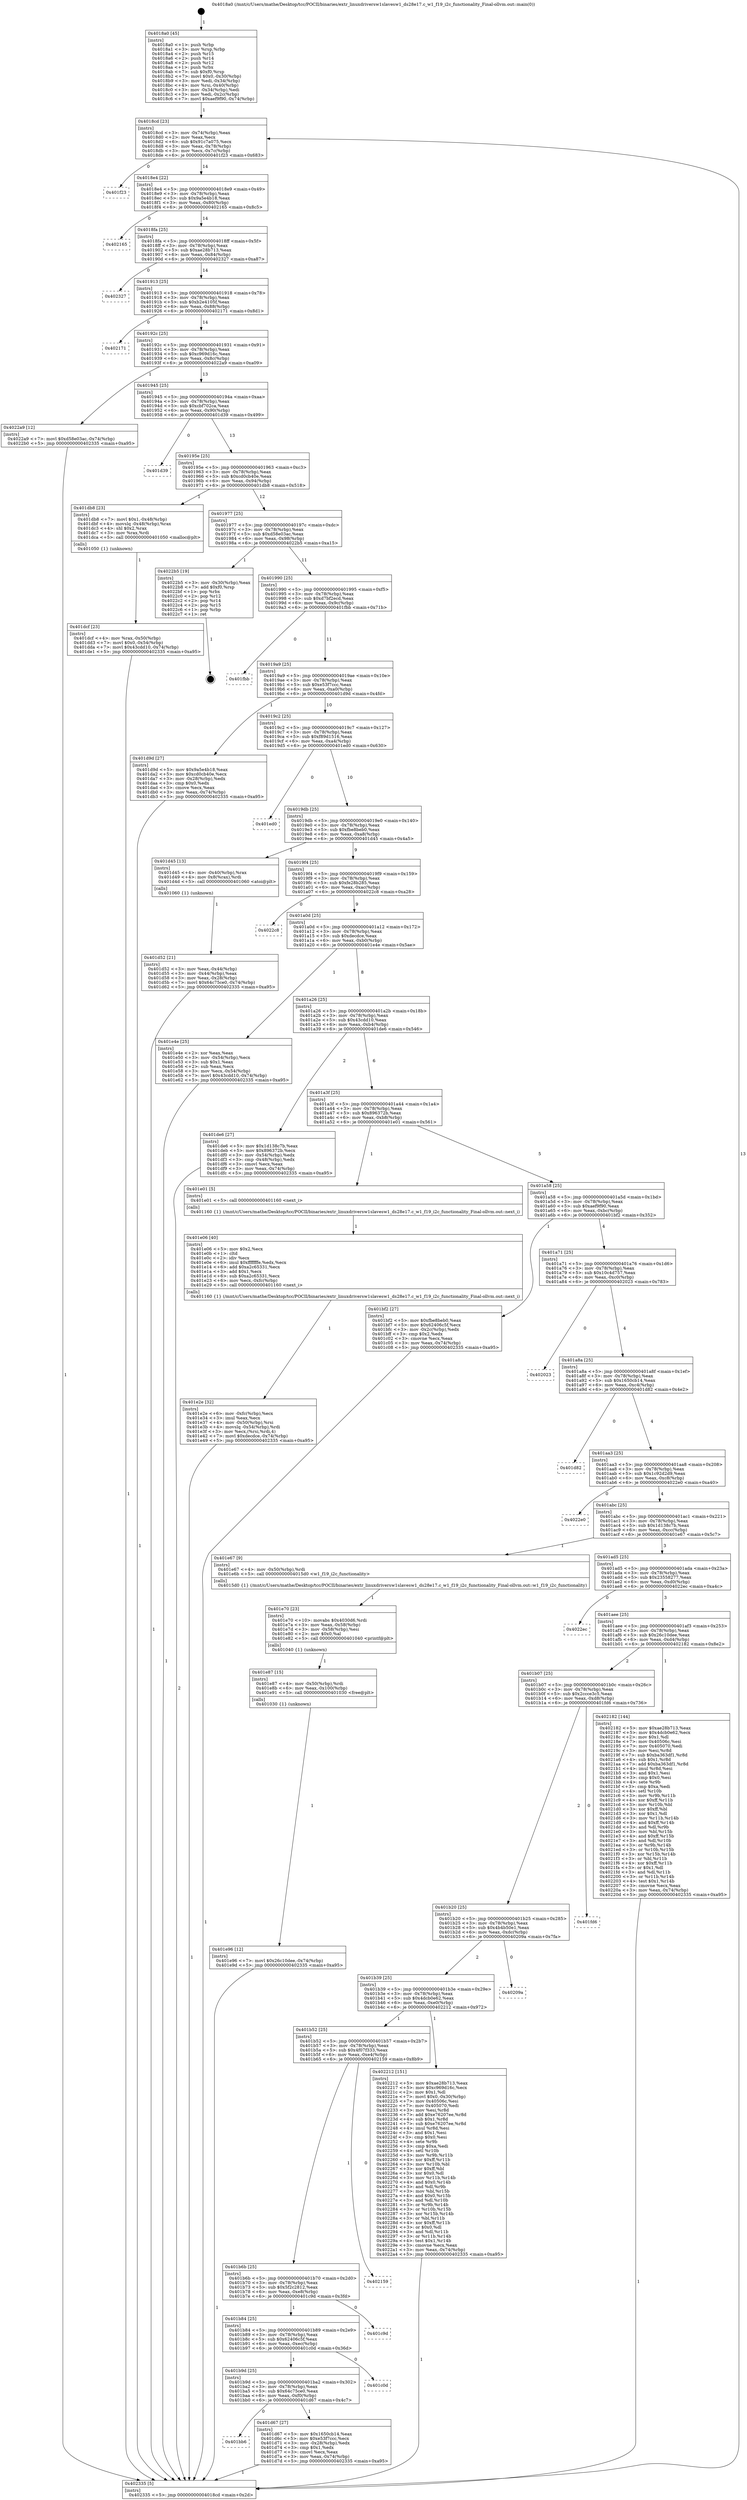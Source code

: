 digraph "0x4018a0" {
  label = "0x4018a0 (/mnt/c/Users/mathe/Desktop/tcc/POCII/binaries/extr_linuxdriversw1slavesw1_ds28e17.c_w1_f19_i2c_functionality_Final-ollvm.out::main(0))"
  labelloc = "t"
  node[shape=record]

  Entry [label="",width=0.3,height=0.3,shape=circle,fillcolor=black,style=filled]
  "0x4018cd" [label="{
     0x4018cd [23]\l
     | [instrs]\l
     &nbsp;&nbsp;0x4018cd \<+3\>: mov -0x74(%rbp),%eax\l
     &nbsp;&nbsp;0x4018d0 \<+2\>: mov %eax,%ecx\l
     &nbsp;&nbsp;0x4018d2 \<+6\>: sub $0x91c7a075,%ecx\l
     &nbsp;&nbsp;0x4018d8 \<+3\>: mov %eax,-0x78(%rbp)\l
     &nbsp;&nbsp;0x4018db \<+3\>: mov %ecx,-0x7c(%rbp)\l
     &nbsp;&nbsp;0x4018de \<+6\>: je 0000000000401f23 \<main+0x683\>\l
  }"]
  "0x401f23" [label="{
     0x401f23\l
  }", style=dashed]
  "0x4018e4" [label="{
     0x4018e4 [22]\l
     | [instrs]\l
     &nbsp;&nbsp;0x4018e4 \<+5\>: jmp 00000000004018e9 \<main+0x49\>\l
     &nbsp;&nbsp;0x4018e9 \<+3\>: mov -0x78(%rbp),%eax\l
     &nbsp;&nbsp;0x4018ec \<+5\>: sub $0x9a5e4b18,%eax\l
     &nbsp;&nbsp;0x4018f1 \<+3\>: mov %eax,-0x80(%rbp)\l
     &nbsp;&nbsp;0x4018f4 \<+6\>: je 0000000000402165 \<main+0x8c5\>\l
  }"]
  Exit [label="",width=0.3,height=0.3,shape=circle,fillcolor=black,style=filled,peripheries=2]
  "0x402165" [label="{
     0x402165\l
  }", style=dashed]
  "0x4018fa" [label="{
     0x4018fa [25]\l
     | [instrs]\l
     &nbsp;&nbsp;0x4018fa \<+5\>: jmp 00000000004018ff \<main+0x5f\>\l
     &nbsp;&nbsp;0x4018ff \<+3\>: mov -0x78(%rbp),%eax\l
     &nbsp;&nbsp;0x401902 \<+5\>: sub $0xae28b713,%eax\l
     &nbsp;&nbsp;0x401907 \<+6\>: mov %eax,-0x84(%rbp)\l
     &nbsp;&nbsp;0x40190d \<+6\>: je 0000000000402327 \<main+0xa87\>\l
  }"]
  "0x401e96" [label="{
     0x401e96 [12]\l
     | [instrs]\l
     &nbsp;&nbsp;0x401e96 \<+7\>: movl $0x26c10dee,-0x74(%rbp)\l
     &nbsp;&nbsp;0x401e9d \<+5\>: jmp 0000000000402335 \<main+0xa95\>\l
  }"]
  "0x402327" [label="{
     0x402327\l
  }", style=dashed]
  "0x401913" [label="{
     0x401913 [25]\l
     | [instrs]\l
     &nbsp;&nbsp;0x401913 \<+5\>: jmp 0000000000401918 \<main+0x78\>\l
     &nbsp;&nbsp;0x401918 \<+3\>: mov -0x78(%rbp),%eax\l
     &nbsp;&nbsp;0x40191b \<+5\>: sub $0xb2e4105f,%eax\l
     &nbsp;&nbsp;0x401920 \<+6\>: mov %eax,-0x88(%rbp)\l
     &nbsp;&nbsp;0x401926 \<+6\>: je 0000000000402171 \<main+0x8d1\>\l
  }"]
  "0x401e87" [label="{
     0x401e87 [15]\l
     | [instrs]\l
     &nbsp;&nbsp;0x401e87 \<+4\>: mov -0x50(%rbp),%rdi\l
     &nbsp;&nbsp;0x401e8b \<+6\>: mov %eax,-0x100(%rbp)\l
     &nbsp;&nbsp;0x401e91 \<+5\>: call 0000000000401030 \<free@plt\>\l
     | [calls]\l
     &nbsp;&nbsp;0x401030 \{1\} (unknown)\l
  }"]
  "0x402171" [label="{
     0x402171\l
  }", style=dashed]
  "0x40192c" [label="{
     0x40192c [25]\l
     | [instrs]\l
     &nbsp;&nbsp;0x40192c \<+5\>: jmp 0000000000401931 \<main+0x91\>\l
     &nbsp;&nbsp;0x401931 \<+3\>: mov -0x78(%rbp),%eax\l
     &nbsp;&nbsp;0x401934 \<+5\>: sub $0xc969d16c,%eax\l
     &nbsp;&nbsp;0x401939 \<+6\>: mov %eax,-0x8c(%rbp)\l
     &nbsp;&nbsp;0x40193f \<+6\>: je 00000000004022a9 \<main+0xa09\>\l
  }"]
  "0x401e70" [label="{
     0x401e70 [23]\l
     | [instrs]\l
     &nbsp;&nbsp;0x401e70 \<+10\>: movabs $0x4030d6,%rdi\l
     &nbsp;&nbsp;0x401e7a \<+3\>: mov %eax,-0x58(%rbp)\l
     &nbsp;&nbsp;0x401e7d \<+3\>: mov -0x58(%rbp),%esi\l
     &nbsp;&nbsp;0x401e80 \<+2\>: mov $0x0,%al\l
     &nbsp;&nbsp;0x401e82 \<+5\>: call 0000000000401040 \<printf@plt\>\l
     | [calls]\l
     &nbsp;&nbsp;0x401040 \{1\} (unknown)\l
  }"]
  "0x4022a9" [label="{
     0x4022a9 [12]\l
     | [instrs]\l
     &nbsp;&nbsp;0x4022a9 \<+7\>: movl $0xd58e03ac,-0x74(%rbp)\l
     &nbsp;&nbsp;0x4022b0 \<+5\>: jmp 0000000000402335 \<main+0xa95\>\l
  }"]
  "0x401945" [label="{
     0x401945 [25]\l
     | [instrs]\l
     &nbsp;&nbsp;0x401945 \<+5\>: jmp 000000000040194a \<main+0xaa\>\l
     &nbsp;&nbsp;0x40194a \<+3\>: mov -0x78(%rbp),%eax\l
     &nbsp;&nbsp;0x40194d \<+5\>: sub $0xcbf702ca,%eax\l
     &nbsp;&nbsp;0x401952 \<+6\>: mov %eax,-0x90(%rbp)\l
     &nbsp;&nbsp;0x401958 \<+6\>: je 0000000000401d39 \<main+0x499\>\l
  }"]
  "0x401e2e" [label="{
     0x401e2e [32]\l
     | [instrs]\l
     &nbsp;&nbsp;0x401e2e \<+6\>: mov -0xfc(%rbp),%ecx\l
     &nbsp;&nbsp;0x401e34 \<+3\>: imul %eax,%ecx\l
     &nbsp;&nbsp;0x401e37 \<+4\>: mov -0x50(%rbp),%rsi\l
     &nbsp;&nbsp;0x401e3b \<+4\>: movslq -0x54(%rbp),%rdi\l
     &nbsp;&nbsp;0x401e3f \<+3\>: mov %ecx,(%rsi,%rdi,4)\l
     &nbsp;&nbsp;0x401e42 \<+7\>: movl $0xdecdce,-0x74(%rbp)\l
     &nbsp;&nbsp;0x401e49 \<+5\>: jmp 0000000000402335 \<main+0xa95\>\l
  }"]
  "0x401d39" [label="{
     0x401d39\l
  }", style=dashed]
  "0x40195e" [label="{
     0x40195e [25]\l
     | [instrs]\l
     &nbsp;&nbsp;0x40195e \<+5\>: jmp 0000000000401963 \<main+0xc3\>\l
     &nbsp;&nbsp;0x401963 \<+3\>: mov -0x78(%rbp),%eax\l
     &nbsp;&nbsp;0x401966 \<+5\>: sub $0xcd0cb40e,%eax\l
     &nbsp;&nbsp;0x40196b \<+6\>: mov %eax,-0x94(%rbp)\l
     &nbsp;&nbsp;0x401971 \<+6\>: je 0000000000401db8 \<main+0x518\>\l
  }"]
  "0x401e06" [label="{
     0x401e06 [40]\l
     | [instrs]\l
     &nbsp;&nbsp;0x401e06 \<+5\>: mov $0x2,%ecx\l
     &nbsp;&nbsp;0x401e0b \<+1\>: cltd\l
     &nbsp;&nbsp;0x401e0c \<+2\>: idiv %ecx\l
     &nbsp;&nbsp;0x401e0e \<+6\>: imul $0xfffffffe,%edx,%ecx\l
     &nbsp;&nbsp;0x401e14 \<+6\>: add $0xa2c65331,%ecx\l
     &nbsp;&nbsp;0x401e1a \<+3\>: add $0x1,%ecx\l
     &nbsp;&nbsp;0x401e1d \<+6\>: sub $0xa2c65331,%ecx\l
     &nbsp;&nbsp;0x401e23 \<+6\>: mov %ecx,-0xfc(%rbp)\l
     &nbsp;&nbsp;0x401e29 \<+5\>: call 0000000000401160 \<next_i\>\l
     | [calls]\l
     &nbsp;&nbsp;0x401160 \{1\} (/mnt/c/Users/mathe/Desktop/tcc/POCII/binaries/extr_linuxdriversw1slavesw1_ds28e17.c_w1_f19_i2c_functionality_Final-ollvm.out::next_i)\l
  }"]
  "0x401db8" [label="{
     0x401db8 [23]\l
     | [instrs]\l
     &nbsp;&nbsp;0x401db8 \<+7\>: movl $0x1,-0x48(%rbp)\l
     &nbsp;&nbsp;0x401dbf \<+4\>: movslq -0x48(%rbp),%rax\l
     &nbsp;&nbsp;0x401dc3 \<+4\>: shl $0x2,%rax\l
     &nbsp;&nbsp;0x401dc7 \<+3\>: mov %rax,%rdi\l
     &nbsp;&nbsp;0x401dca \<+5\>: call 0000000000401050 \<malloc@plt\>\l
     | [calls]\l
     &nbsp;&nbsp;0x401050 \{1\} (unknown)\l
  }"]
  "0x401977" [label="{
     0x401977 [25]\l
     | [instrs]\l
     &nbsp;&nbsp;0x401977 \<+5\>: jmp 000000000040197c \<main+0xdc\>\l
     &nbsp;&nbsp;0x40197c \<+3\>: mov -0x78(%rbp),%eax\l
     &nbsp;&nbsp;0x40197f \<+5\>: sub $0xd58e03ac,%eax\l
     &nbsp;&nbsp;0x401984 \<+6\>: mov %eax,-0x98(%rbp)\l
     &nbsp;&nbsp;0x40198a \<+6\>: je 00000000004022b5 \<main+0xa15\>\l
  }"]
  "0x401dcf" [label="{
     0x401dcf [23]\l
     | [instrs]\l
     &nbsp;&nbsp;0x401dcf \<+4\>: mov %rax,-0x50(%rbp)\l
     &nbsp;&nbsp;0x401dd3 \<+7\>: movl $0x0,-0x54(%rbp)\l
     &nbsp;&nbsp;0x401dda \<+7\>: movl $0x43cdd10,-0x74(%rbp)\l
     &nbsp;&nbsp;0x401de1 \<+5\>: jmp 0000000000402335 \<main+0xa95\>\l
  }"]
  "0x4022b5" [label="{
     0x4022b5 [19]\l
     | [instrs]\l
     &nbsp;&nbsp;0x4022b5 \<+3\>: mov -0x30(%rbp),%eax\l
     &nbsp;&nbsp;0x4022b8 \<+7\>: add $0xf0,%rsp\l
     &nbsp;&nbsp;0x4022bf \<+1\>: pop %rbx\l
     &nbsp;&nbsp;0x4022c0 \<+2\>: pop %r12\l
     &nbsp;&nbsp;0x4022c2 \<+2\>: pop %r14\l
     &nbsp;&nbsp;0x4022c4 \<+2\>: pop %r15\l
     &nbsp;&nbsp;0x4022c6 \<+1\>: pop %rbp\l
     &nbsp;&nbsp;0x4022c7 \<+1\>: ret\l
  }"]
  "0x401990" [label="{
     0x401990 [25]\l
     | [instrs]\l
     &nbsp;&nbsp;0x401990 \<+5\>: jmp 0000000000401995 \<main+0xf5\>\l
     &nbsp;&nbsp;0x401995 \<+3\>: mov -0x78(%rbp),%eax\l
     &nbsp;&nbsp;0x401998 \<+5\>: sub $0xd7bf2ecd,%eax\l
     &nbsp;&nbsp;0x40199d \<+6\>: mov %eax,-0x9c(%rbp)\l
     &nbsp;&nbsp;0x4019a3 \<+6\>: je 0000000000401fbb \<main+0x71b\>\l
  }"]
  "0x401bb6" [label="{
     0x401bb6\l
  }", style=dashed]
  "0x401fbb" [label="{
     0x401fbb\l
  }", style=dashed]
  "0x4019a9" [label="{
     0x4019a9 [25]\l
     | [instrs]\l
     &nbsp;&nbsp;0x4019a9 \<+5\>: jmp 00000000004019ae \<main+0x10e\>\l
     &nbsp;&nbsp;0x4019ae \<+3\>: mov -0x78(%rbp),%eax\l
     &nbsp;&nbsp;0x4019b1 \<+5\>: sub $0xe53f7ccc,%eax\l
     &nbsp;&nbsp;0x4019b6 \<+6\>: mov %eax,-0xa0(%rbp)\l
     &nbsp;&nbsp;0x4019bc \<+6\>: je 0000000000401d9d \<main+0x4fd\>\l
  }"]
  "0x401d67" [label="{
     0x401d67 [27]\l
     | [instrs]\l
     &nbsp;&nbsp;0x401d67 \<+5\>: mov $0x1650cb14,%eax\l
     &nbsp;&nbsp;0x401d6c \<+5\>: mov $0xe53f7ccc,%ecx\l
     &nbsp;&nbsp;0x401d71 \<+3\>: mov -0x28(%rbp),%edx\l
     &nbsp;&nbsp;0x401d74 \<+3\>: cmp $0x1,%edx\l
     &nbsp;&nbsp;0x401d77 \<+3\>: cmovl %ecx,%eax\l
     &nbsp;&nbsp;0x401d7a \<+3\>: mov %eax,-0x74(%rbp)\l
     &nbsp;&nbsp;0x401d7d \<+5\>: jmp 0000000000402335 \<main+0xa95\>\l
  }"]
  "0x401d9d" [label="{
     0x401d9d [27]\l
     | [instrs]\l
     &nbsp;&nbsp;0x401d9d \<+5\>: mov $0x9a5e4b18,%eax\l
     &nbsp;&nbsp;0x401da2 \<+5\>: mov $0xcd0cb40e,%ecx\l
     &nbsp;&nbsp;0x401da7 \<+3\>: mov -0x28(%rbp),%edx\l
     &nbsp;&nbsp;0x401daa \<+3\>: cmp $0x0,%edx\l
     &nbsp;&nbsp;0x401dad \<+3\>: cmove %ecx,%eax\l
     &nbsp;&nbsp;0x401db0 \<+3\>: mov %eax,-0x74(%rbp)\l
     &nbsp;&nbsp;0x401db3 \<+5\>: jmp 0000000000402335 \<main+0xa95\>\l
  }"]
  "0x4019c2" [label="{
     0x4019c2 [25]\l
     | [instrs]\l
     &nbsp;&nbsp;0x4019c2 \<+5\>: jmp 00000000004019c7 \<main+0x127\>\l
     &nbsp;&nbsp;0x4019c7 \<+3\>: mov -0x78(%rbp),%eax\l
     &nbsp;&nbsp;0x4019ca \<+5\>: sub $0xf89d1516,%eax\l
     &nbsp;&nbsp;0x4019cf \<+6\>: mov %eax,-0xa4(%rbp)\l
     &nbsp;&nbsp;0x4019d5 \<+6\>: je 0000000000401ed0 \<main+0x630\>\l
  }"]
  "0x401b9d" [label="{
     0x401b9d [25]\l
     | [instrs]\l
     &nbsp;&nbsp;0x401b9d \<+5\>: jmp 0000000000401ba2 \<main+0x302\>\l
     &nbsp;&nbsp;0x401ba2 \<+3\>: mov -0x78(%rbp),%eax\l
     &nbsp;&nbsp;0x401ba5 \<+5\>: sub $0x64c75ce0,%eax\l
     &nbsp;&nbsp;0x401baa \<+6\>: mov %eax,-0xf0(%rbp)\l
     &nbsp;&nbsp;0x401bb0 \<+6\>: je 0000000000401d67 \<main+0x4c7\>\l
  }"]
  "0x401ed0" [label="{
     0x401ed0\l
  }", style=dashed]
  "0x4019db" [label="{
     0x4019db [25]\l
     | [instrs]\l
     &nbsp;&nbsp;0x4019db \<+5\>: jmp 00000000004019e0 \<main+0x140\>\l
     &nbsp;&nbsp;0x4019e0 \<+3\>: mov -0x78(%rbp),%eax\l
     &nbsp;&nbsp;0x4019e3 \<+5\>: sub $0xfbe8beb0,%eax\l
     &nbsp;&nbsp;0x4019e8 \<+6\>: mov %eax,-0xa8(%rbp)\l
     &nbsp;&nbsp;0x4019ee \<+6\>: je 0000000000401d45 \<main+0x4a5\>\l
  }"]
  "0x401c0d" [label="{
     0x401c0d\l
  }", style=dashed]
  "0x401d45" [label="{
     0x401d45 [13]\l
     | [instrs]\l
     &nbsp;&nbsp;0x401d45 \<+4\>: mov -0x40(%rbp),%rax\l
     &nbsp;&nbsp;0x401d49 \<+4\>: mov 0x8(%rax),%rdi\l
     &nbsp;&nbsp;0x401d4d \<+5\>: call 0000000000401060 \<atoi@plt\>\l
     | [calls]\l
     &nbsp;&nbsp;0x401060 \{1\} (unknown)\l
  }"]
  "0x4019f4" [label="{
     0x4019f4 [25]\l
     | [instrs]\l
     &nbsp;&nbsp;0x4019f4 \<+5\>: jmp 00000000004019f9 \<main+0x159\>\l
     &nbsp;&nbsp;0x4019f9 \<+3\>: mov -0x78(%rbp),%eax\l
     &nbsp;&nbsp;0x4019fc \<+5\>: sub $0xfe28b285,%eax\l
     &nbsp;&nbsp;0x401a01 \<+6\>: mov %eax,-0xac(%rbp)\l
     &nbsp;&nbsp;0x401a07 \<+6\>: je 00000000004022c8 \<main+0xa28\>\l
  }"]
  "0x401b84" [label="{
     0x401b84 [25]\l
     | [instrs]\l
     &nbsp;&nbsp;0x401b84 \<+5\>: jmp 0000000000401b89 \<main+0x2e9\>\l
     &nbsp;&nbsp;0x401b89 \<+3\>: mov -0x78(%rbp),%eax\l
     &nbsp;&nbsp;0x401b8c \<+5\>: sub $0x62406c5f,%eax\l
     &nbsp;&nbsp;0x401b91 \<+6\>: mov %eax,-0xec(%rbp)\l
     &nbsp;&nbsp;0x401b97 \<+6\>: je 0000000000401c0d \<main+0x36d\>\l
  }"]
  "0x4022c8" [label="{
     0x4022c8\l
  }", style=dashed]
  "0x401a0d" [label="{
     0x401a0d [25]\l
     | [instrs]\l
     &nbsp;&nbsp;0x401a0d \<+5\>: jmp 0000000000401a12 \<main+0x172\>\l
     &nbsp;&nbsp;0x401a12 \<+3\>: mov -0x78(%rbp),%eax\l
     &nbsp;&nbsp;0x401a15 \<+5\>: sub $0xdecdce,%eax\l
     &nbsp;&nbsp;0x401a1a \<+6\>: mov %eax,-0xb0(%rbp)\l
     &nbsp;&nbsp;0x401a20 \<+6\>: je 0000000000401e4e \<main+0x5ae\>\l
  }"]
  "0x401c9d" [label="{
     0x401c9d\l
  }", style=dashed]
  "0x401e4e" [label="{
     0x401e4e [25]\l
     | [instrs]\l
     &nbsp;&nbsp;0x401e4e \<+2\>: xor %eax,%eax\l
     &nbsp;&nbsp;0x401e50 \<+3\>: mov -0x54(%rbp),%ecx\l
     &nbsp;&nbsp;0x401e53 \<+3\>: sub $0x1,%eax\l
     &nbsp;&nbsp;0x401e56 \<+2\>: sub %eax,%ecx\l
     &nbsp;&nbsp;0x401e58 \<+3\>: mov %ecx,-0x54(%rbp)\l
     &nbsp;&nbsp;0x401e5b \<+7\>: movl $0x43cdd10,-0x74(%rbp)\l
     &nbsp;&nbsp;0x401e62 \<+5\>: jmp 0000000000402335 \<main+0xa95\>\l
  }"]
  "0x401a26" [label="{
     0x401a26 [25]\l
     | [instrs]\l
     &nbsp;&nbsp;0x401a26 \<+5\>: jmp 0000000000401a2b \<main+0x18b\>\l
     &nbsp;&nbsp;0x401a2b \<+3\>: mov -0x78(%rbp),%eax\l
     &nbsp;&nbsp;0x401a2e \<+5\>: sub $0x43cdd10,%eax\l
     &nbsp;&nbsp;0x401a33 \<+6\>: mov %eax,-0xb4(%rbp)\l
     &nbsp;&nbsp;0x401a39 \<+6\>: je 0000000000401de6 \<main+0x546\>\l
  }"]
  "0x401b6b" [label="{
     0x401b6b [25]\l
     | [instrs]\l
     &nbsp;&nbsp;0x401b6b \<+5\>: jmp 0000000000401b70 \<main+0x2d0\>\l
     &nbsp;&nbsp;0x401b70 \<+3\>: mov -0x78(%rbp),%eax\l
     &nbsp;&nbsp;0x401b73 \<+5\>: sub $0x5f2c2812,%eax\l
     &nbsp;&nbsp;0x401b78 \<+6\>: mov %eax,-0xe8(%rbp)\l
     &nbsp;&nbsp;0x401b7e \<+6\>: je 0000000000401c9d \<main+0x3fd\>\l
  }"]
  "0x401de6" [label="{
     0x401de6 [27]\l
     | [instrs]\l
     &nbsp;&nbsp;0x401de6 \<+5\>: mov $0x1d138c7b,%eax\l
     &nbsp;&nbsp;0x401deb \<+5\>: mov $0x896372b,%ecx\l
     &nbsp;&nbsp;0x401df0 \<+3\>: mov -0x54(%rbp),%edx\l
     &nbsp;&nbsp;0x401df3 \<+3\>: cmp -0x48(%rbp),%edx\l
     &nbsp;&nbsp;0x401df6 \<+3\>: cmovl %ecx,%eax\l
     &nbsp;&nbsp;0x401df9 \<+3\>: mov %eax,-0x74(%rbp)\l
     &nbsp;&nbsp;0x401dfc \<+5\>: jmp 0000000000402335 \<main+0xa95\>\l
  }"]
  "0x401a3f" [label="{
     0x401a3f [25]\l
     | [instrs]\l
     &nbsp;&nbsp;0x401a3f \<+5\>: jmp 0000000000401a44 \<main+0x1a4\>\l
     &nbsp;&nbsp;0x401a44 \<+3\>: mov -0x78(%rbp),%eax\l
     &nbsp;&nbsp;0x401a47 \<+5\>: sub $0x896372b,%eax\l
     &nbsp;&nbsp;0x401a4c \<+6\>: mov %eax,-0xb8(%rbp)\l
     &nbsp;&nbsp;0x401a52 \<+6\>: je 0000000000401e01 \<main+0x561\>\l
  }"]
  "0x402159" [label="{
     0x402159\l
  }", style=dashed]
  "0x401e01" [label="{
     0x401e01 [5]\l
     | [instrs]\l
     &nbsp;&nbsp;0x401e01 \<+5\>: call 0000000000401160 \<next_i\>\l
     | [calls]\l
     &nbsp;&nbsp;0x401160 \{1\} (/mnt/c/Users/mathe/Desktop/tcc/POCII/binaries/extr_linuxdriversw1slavesw1_ds28e17.c_w1_f19_i2c_functionality_Final-ollvm.out::next_i)\l
  }"]
  "0x401a58" [label="{
     0x401a58 [25]\l
     | [instrs]\l
     &nbsp;&nbsp;0x401a58 \<+5\>: jmp 0000000000401a5d \<main+0x1bd\>\l
     &nbsp;&nbsp;0x401a5d \<+3\>: mov -0x78(%rbp),%eax\l
     &nbsp;&nbsp;0x401a60 \<+5\>: sub $0xaef9f90,%eax\l
     &nbsp;&nbsp;0x401a65 \<+6\>: mov %eax,-0xbc(%rbp)\l
     &nbsp;&nbsp;0x401a6b \<+6\>: je 0000000000401bf2 \<main+0x352\>\l
  }"]
  "0x401b52" [label="{
     0x401b52 [25]\l
     | [instrs]\l
     &nbsp;&nbsp;0x401b52 \<+5\>: jmp 0000000000401b57 \<main+0x2b7\>\l
     &nbsp;&nbsp;0x401b57 \<+3\>: mov -0x78(%rbp),%eax\l
     &nbsp;&nbsp;0x401b5a \<+5\>: sub $0x4f07f333,%eax\l
     &nbsp;&nbsp;0x401b5f \<+6\>: mov %eax,-0xe4(%rbp)\l
     &nbsp;&nbsp;0x401b65 \<+6\>: je 0000000000402159 \<main+0x8b9\>\l
  }"]
  "0x401bf2" [label="{
     0x401bf2 [27]\l
     | [instrs]\l
     &nbsp;&nbsp;0x401bf2 \<+5\>: mov $0xfbe8beb0,%eax\l
     &nbsp;&nbsp;0x401bf7 \<+5\>: mov $0x62406c5f,%ecx\l
     &nbsp;&nbsp;0x401bfc \<+3\>: mov -0x2c(%rbp),%edx\l
     &nbsp;&nbsp;0x401bff \<+3\>: cmp $0x2,%edx\l
     &nbsp;&nbsp;0x401c02 \<+3\>: cmovne %ecx,%eax\l
     &nbsp;&nbsp;0x401c05 \<+3\>: mov %eax,-0x74(%rbp)\l
     &nbsp;&nbsp;0x401c08 \<+5\>: jmp 0000000000402335 \<main+0xa95\>\l
  }"]
  "0x401a71" [label="{
     0x401a71 [25]\l
     | [instrs]\l
     &nbsp;&nbsp;0x401a71 \<+5\>: jmp 0000000000401a76 \<main+0x1d6\>\l
     &nbsp;&nbsp;0x401a76 \<+3\>: mov -0x78(%rbp),%eax\l
     &nbsp;&nbsp;0x401a79 \<+5\>: sub $0x10c4d757,%eax\l
     &nbsp;&nbsp;0x401a7e \<+6\>: mov %eax,-0xc0(%rbp)\l
     &nbsp;&nbsp;0x401a84 \<+6\>: je 0000000000402023 \<main+0x783\>\l
  }"]
  "0x402335" [label="{
     0x402335 [5]\l
     | [instrs]\l
     &nbsp;&nbsp;0x402335 \<+5\>: jmp 00000000004018cd \<main+0x2d\>\l
  }"]
  "0x4018a0" [label="{
     0x4018a0 [45]\l
     | [instrs]\l
     &nbsp;&nbsp;0x4018a0 \<+1\>: push %rbp\l
     &nbsp;&nbsp;0x4018a1 \<+3\>: mov %rsp,%rbp\l
     &nbsp;&nbsp;0x4018a4 \<+2\>: push %r15\l
     &nbsp;&nbsp;0x4018a6 \<+2\>: push %r14\l
     &nbsp;&nbsp;0x4018a8 \<+2\>: push %r12\l
     &nbsp;&nbsp;0x4018aa \<+1\>: push %rbx\l
     &nbsp;&nbsp;0x4018ab \<+7\>: sub $0xf0,%rsp\l
     &nbsp;&nbsp;0x4018b2 \<+7\>: movl $0x0,-0x30(%rbp)\l
     &nbsp;&nbsp;0x4018b9 \<+3\>: mov %edi,-0x34(%rbp)\l
     &nbsp;&nbsp;0x4018bc \<+4\>: mov %rsi,-0x40(%rbp)\l
     &nbsp;&nbsp;0x4018c0 \<+3\>: mov -0x34(%rbp),%edi\l
     &nbsp;&nbsp;0x4018c3 \<+3\>: mov %edi,-0x2c(%rbp)\l
     &nbsp;&nbsp;0x4018c6 \<+7\>: movl $0xaef9f90,-0x74(%rbp)\l
  }"]
  "0x401d52" [label="{
     0x401d52 [21]\l
     | [instrs]\l
     &nbsp;&nbsp;0x401d52 \<+3\>: mov %eax,-0x44(%rbp)\l
     &nbsp;&nbsp;0x401d55 \<+3\>: mov -0x44(%rbp),%eax\l
     &nbsp;&nbsp;0x401d58 \<+3\>: mov %eax,-0x28(%rbp)\l
     &nbsp;&nbsp;0x401d5b \<+7\>: movl $0x64c75ce0,-0x74(%rbp)\l
     &nbsp;&nbsp;0x401d62 \<+5\>: jmp 0000000000402335 \<main+0xa95\>\l
  }"]
  "0x402212" [label="{
     0x402212 [151]\l
     | [instrs]\l
     &nbsp;&nbsp;0x402212 \<+5\>: mov $0xae28b713,%eax\l
     &nbsp;&nbsp;0x402217 \<+5\>: mov $0xc969d16c,%ecx\l
     &nbsp;&nbsp;0x40221c \<+2\>: mov $0x1,%dl\l
     &nbsp;&nbsp;0x40221e \<+7\>: movl $0x0,-0x30(%rbp)\l
     &nbsp;&nbsp;0x402225 \<+7\>: mov 0x40506c,%esi\l
     &nbsp;&nbsp;0x40222c \<+7\>: mov 0x405070,%edi\l
     &nbsp;&nbsp;0x402233 \<+3\>: mov %esi,%r8d\l
     &nbsp;&nbsp;0x402236 \<+7\>: add $0xe76207ee,%r8d\l
     &nbsp;&nbsp;0x40223d \<+4\>: sub $0x1,%r8d\l
     &nbsp;&nbsp;0x402241 \<+7\>: sub $0xe76207ee,%r8d\l
     &nbsp;&nbsp;0x402248 \<+4\>: imul %r8d,%esi\l
     &nbsp;&nbsp;0x40224c \<+3\>: and $0x1,%esi\l
     &nbsp;&nbsp;0x40224f \<+3\>: cmp $0x0,%esi\l
     &nbsp;&nbsp;0x402252 \<+4\>: sete %r9b\l
     &nbsp;&nbsp;0x402256 \<+3\>: cmp $0xa,%edi\l
     &nbsp;&nbsp;0x402259 \<+4\>: setl %r10b\l
     &nbsp;&nbsp;0x40225d \<+3\>: mov %r9b,%r11b\l
     &nbsp;&nbsp;0x402260 \<+4\>: xor $0xff,%r11b\l
     &nbsp;&nbsp;0x402264 \<+3\>: mov %r10b,%bl\l
     &nbsp;&nbsp;0x402267 \<+3\>: xor $0xff,%bl\l
     &nbsp;&nbsp;0x40226a \<+3\>: xor $0x0,%dl\l
     &nbsp;&nbsp;0x40226d \<+3\>: mov %r11b,%r14b\l
     &nbsp;&nbsp;0x402270 \<+4\>: and $0x0,%r14b\l
     &nbsp;&nbsp;0x402274 \<+3\>: and %dl,%r9b\l
     &nbsp;&nbsp;0x402277 \<+3\>: mov %bl,%r15b\l
     &nbsp;&nbsp;0x40227a \<+4\>: and $0x0,%r15b\l
     &nbsp;&nbsp;0x40227e \<+3\>: and %dl,%r10b\l
     &nbsp;&nbsp;0x402281 \<+3\>: or %r9b,%r14b\l
     &nbsp;&nbsp;0x402284 \<+3\>: or %r10b,%r15b\l
     &nbsp;&nbsp;0x402287 \<+3\>: xor %r15b,%r14b\l
     &nbsp;&nbsp;0x40228a \<+3\>: or %bl,%r11b\l
     &nbsp;&nbsp;0x40228d \<+4\>: xor $0xff,%r11b\l
     &nbsp;&nbsp;0x402291 \<+3\>: or $0x0,%dl\l
     &nbsp;&nbsp;0x402294 \<+3\>: and %dl,%r11b\l
     &nbsp;&nbsp;0x402297 \<+3\>: or %r11b,%r14b\l
     &nbsp;&nbsp;0x40229a \<+4\>: test $0x1,%r14b\l
     &nbsp;&nbsp;0x40229e \<+3\>: cmovne %ecx,%eax\l
     &nbsp;&nbsp;0x4022a1 \<+3\>: mov %eax,-0x74(%rbp)\l
     &nbsp;&nbsp;0x4022a4 \<+5\>: jmp 0000000000402335 \<main+0xa95\>\l
  }"]
  "0x402023" [label="{
     0x402023\l
  }", style=dashed]
  "0x401a8a" [label="{
     0x401a8a [25]\l
     | [instrs]\l
     &nbsp;&nbsp;0x401a8a \<+5\>: jmp 0000000000401a8f \<main+0x1ef\>\l
     &nbsp;&nbsp;0x401a8f \<+3\>: mov -0x78(%rbp),%eax\l
     &nbsp;&nbsp;0x401a92 \<+5\>: sub $0x1650cb14,%eax\l
     &nbsp;&nbsp;0x401a97 \<+6\>: mov %eax,-0xc4(%rbp)\l
     &nbsp;&nbsp;0x401a9d \<+6\>: je 0000000000401d82 \<main+0x4e2\>\l
  }"]
  "0x401b39" [label="{
     0x401b39 [25]\l
     | [instrs]\l
     &nbsp;&nbsp;0x401b39 \<+5\>: jmp 0000000000401b3e \<main+0x29e\>\l
     &nbsp;&nbsp;0x401b3e \<+3\>: mov -0x78(%rbp),%eax\l
     &nbsp;&nbsp;0x401b41 \<+5\>: sub $0x4dcb0e62,%eax\l
     &nbsp;&nbsp;0x401b46 \<+6\>: mov %eax,-0xe0(%rbp)\l
     &nbsp;&nbsp;0x401b4c \<+6\>: je 0000000000402212 \<main+0x972\>\l
  }"]
  "0x401d82" [label="{
     0x401d82\l
  }", style=dashed]
  "0x401aa3" [label="{
     0x401aa3 [25]\l
     | [instrs]\l
     &nbsp;&nbsp;0x401aa3 \<+5\>: jmp 0000000000401aa8 \<main+0x208\>\l
     &nbsp;&nbsp;0x401aa8 \<+3\>: mov -0x78(%rbp),%eax\l
     &nbsp;&nbsp;0x401aab \<+5\>: sub $0x1c92d2d9,%eax\l
     &nbsp;&nbsp;0x401ab0 \<+6\>: mov %eax,-0xc8(%rbp)\l
     &nbsp;&nbsp;0x401ab6 \<+6\>: je 00000000004022e0 \<main+0xa40\>\l
  }"]
  "0x40209a" [label="{
     0x40209a\l
  }", style=dashed]
  "0x4022e0" [label="{
     0x4022e0\l
  }", style=dashed]
  "0x401abc" [label="{
     0x401abc [25]\l
     | [instrs]\l
     &nbsp;&nbsp;0x401abc \<+5\>: jmp 0000000000401ac1 \<main+0x221\>\l
     &nbsp;&nbsp;0x401ac1 \<+3\>: mov -0x78(%rbp),%eax\l
     &nbsp;&nbsp;0x401ac4 \<+5\>: sub $0x1d138c7b,%eax\l
     &nbsp;&nbsp;0x401ac9 \<+6\>: mov %eax,-0xcc(%rbp)\l
     &nbsp;&nbsp;0x401acf \<+6\>: je 0000000000401e67 \<main+0x5c7\>\l
  }"]
  "0x401b20" [label="{
     0x401b20 [25]\l
     | [instrs]\l
     &nbsp;&nbsp;0x401b20 \<+5\>: jmp 0000000000401b25 \<main+0x285\>\l
     &nbsp;&nbsp;0x401b25 \<+3\>: mov -0x78(%rbp),%eax\l
     &nbsp;&nbsp;0x401b28 \<+5\>: sub $0x4b4b50e1,%eax\l
     &nbsp;&nbsp;0x401b2d \<+6\>: mov %eax,-0xdc(%rbp)\l
     &nbsp;&nbsp;0x401b33 \<+6\>: je 000000000040209a \<main+0x7fa\>\l
  }"]
  "0x401e67" [label="{
     0x401e67 [9]\l
     | [instrs]\l
     &nbsp;&nbsp;0x401e67 \<+4\>: mov -0x50(%rbp),%rdi\l
     &nbsp;&nbsp;0x401e6b \<+5\>: call 00000000004015d0 \<w1_f19_i2c_functionality\>\l
     | [calls]\l
     &nbsp;&nbsp;0x4015d0 \{1\} (/mnt/c/Users/mathe/Desktop/tcc/POCII/binaries/extr_linuxdriversw1slavesw1_ds28e17.c_w1_f19_i2c_functionality_Final-ollvm.out::w1_f19_i2c_functionality)\l
  }"]
  "0x401ad5" [label="{
     0x401ad5 [25]\l
     | [instrs]\l
     &nbsp;&nbsp;0x401ad5 \<+5\>: jmp 0000000000401ada \<main+0x23a\>\l
     &nbsp;&nbsp;0x401ada \<+3\>: mov -0x78(%rbp),%eax\l
     &nbsp;&nbsp;0x401add \<+5\>: sub $0x23558277,%eax\l
     &nbsp;&nbsp;0x401ae2 \<+6\>: mov %eax,-0xd0(%rbp)\l
     &nbsp;&nbsp;0x401ae8 \<+6\>: je 00000000004022ec \<main+0xa4c\>\l
  }"]
  "0x401fd6" [label="{
     0x401fd6\l
  }", style=dashed]
  "0x4022ec" [label="{
     0x4022ec\l
  }", style=dashed]
  "0x401aee" [label="{
     0x401aee [25]\l
     | [instrs]\l
     &nbsp;&nbsp;0x401aee \<+5\>: jmp 0000000000401af3 \<main+0x253\>\l
     &nbsp;&nbsp;0x401af3 \<+3\>: mov -0x78(%rbp),%eax\l
     &nbsp;&nbsp;0x401af6 \<+5\>: sub $0x26c10dee,%eax\l
     &nbsp;&nbsp;0x401afb \<+6\>: mov %eax,-0xd4(%rbp)\l
     &nbsp;&nbsp;0x401b01 \<+6\>: je 0000000000402182 \<main+0x8e2\>\l
  }"]
  "0x401b07" [label="{
     0x401b07 [25]\l
     | [instrs]\l
     &nbsp;&nbsp;0x401b07 \<+5\>: jmp 0000000000401b0c \<main+0x26c\>\l
     &nbsp;&nbsp;0x401b0c \<+3\>: mov -0x78(%rbp),%eax\l
     &nbsp;&nbsp;0x401b0f \<+5\>: sub $0x2ccce3c5,%eax\l
     &nbsp;&nbsp;0x401b14 \<+6\>: mov %eax,-0xd8(%rbp)\l
     &nbsp;&nbsp;0x401b1a \<+6\>: je 0000000000401fd6 \<main+0x736\>\l
  }"]
  "0x402182" [label="{
     0x402182 [144]\l
     | [instrs]\l
     &nbsp;&nbsp;0x402182 \<+5\>: mov $0xae28b713,%eax\l
     &nbsp;&nbsp;0x402187 \<+5\>: mov $0x4dcb0e62,%ecx\l
     &nbsp;&nbsp;0x40218c \<+2\>: mov $0x1,%dl\l
     &nbsp;&nbsp;0x40218e \<+7\>: mov 0x40506c,%esi\l
     &nbsp;&nbsp;0x402195 \<+7\>: mov 0x405070,%edi\l
     &nbsp;&nbsp;0x40219c \<+3\>: mov %esi,%r8d\l
     &nbsp;&nbsp;0x40219f \<+7\>: sub $0xba363df1,%r8d\l
     &nbsp;&nbsp;0x4021a6 \<+4\>: sub $0x1,%r8d\l
     &nbsp;&nbsp;0x4021aa \<+7\>: add $0xba363df1,%r8d\l
     &nbsp;&nbsp;0x4021b1 \<+4\>: imul %r8d,%esi\l
     &nbsp;&nbsp;0x4021b5 \<+3\>: and $0x1,%esi\l
     &nbsp;&nbsp;0x4021b8 \<+3\>: cmp $0x0,%esi\l
     &nbsp;&nbsp;0x4021bb \<+4\>: sete %r9b\l
     &nbsp;&nbsp;0x4021bf \<+3\>: cmp $0xa,%edi\l
     &nbsp;&nbsp;0x4021c2 \<+4\>: setl %r10b\l
     &nbsp;&nbsp;0x4021c6 \<+3\>: mov %r9b,%r11b\l
     &nbsp;&nbsp;0x4021c9 \<+4\>: xor $0xff,%r11b\l
     &nbsp;&nbsp;0x4021cd \<+3\>: mov %r10b,%bl\l
     &nbsp;&nbsp;0x4021d0 \<+3\>: xor $0xff,%bl\l
     &nbsp;&nbsp;0x4021d3 \<+3\>: xor $0x1,%dl\l
     &nbsp;&nbsp;0x4021d6 \<+3\>: mov %r11b,%r14b\l
     &nbsp;&nbsp;0x4021d9 \<+4\>: and $0xff,%r14b\l
     &nbsp;&nbsp;0x4021dd \<+3\>: and %dl,%r9b\l
     &nbsp;&nbsp;0x4021e0 \<+3\>: mov %bl,%r15b\l
     &nbsp;&nbsp;0x4021e3 \<+4\>: and $0xff,%r15b\l
     &nbsp;&nbsp;0x4021e7 \<+3\>: and %dl,%r10b\l
     &nbsp;&nbsp;0x4021ea \<+3\>: or %r9b,%r14b\l
     &nbsp;&nbsp;0x4021ed \<+3\>: or %r10b,%r15b\l
     &nbsp;&nbsp;0x4021f0 \<+3\>: xor %r15b,%r14b\l
     &nbsp;&nbsp;0x4021f3 \<+3\>: or %bl,%r11b\l
     &nbsp;&nbsp;0x4021f6 \<+4\>: xor $0xff,%r11b\l
     &nbsp;&nbsp;0x4021fa \<+3\>: or $0x1,%dl\l
     &nbsp;&nbsp;0x4021fd \<+3\>: and %dl,%r11b\l
     &nbsp;&nbsp;0x402200 \<+3\>: or %r11b,%r14b\l
     &nbsp;&nbsp;0x402203 \<+4\>: test $0x1,%r14b\l
     &nbsp;&nbsp;0x402207 \<+3\>: cmovne %ecx,%eax\l
     &nbsp;&nbsp;0x40220a \<+3\>: mov %eax,-0x74(%rbp)\l
     &nbsp;&nbsp;0x40220d \<+5\>: jmp 0000000000402335 \<main+0xa95\>\l
  }"]
  Entry -> "0x4018a0" [label=" 1"]
  "0x4018cd" -> "0x401f23" [label=" 0"]
  "0x4018cd" -> "0x4018e4" [label=" 14"]
  "0x4022b5" -> Exit [label=" 1"]
  "0x4018e4" -> "0x402165" [label=" 0"]
  "0x4018e4" -> "0x4018fa" [label=" 14"]
  "0x4022a9" -> "0x402335" [label=" 1"]
  "0x4018fa" -> "0x402327" [label=" 0"]
  "0x4018fa" -> "0x401913" [label=" 14"]
  "0x402212" -> "0x402335" [label=" 1"]
  "0x401913" -> "0x402171" [label=" 0"]
  "0x401913" -> "0x40192c" [label=" 14"]
  "0x402182" -> "0x402335" [label=" 1"]
  "0x40192c" -> "0x4022a9" [label=" 1"]
  "0x40192c" -> "0x401945" [label=" 13"]
  "0x401e96" -> "0x402335" [label=" 1"]
  "0x401945" -> "0x401d39" [label=" 0"]
  "0x401945" -> "0x40195e" [label=" 13"]
  "0x401e87" -> "0x401e96" [label=" 1"]
  "0x40195e" -> "0x401db8" [label=" 1"]
  "0x40195e" -> "0x401977" [label=" 12"]
  "0x401e70" -> "0x401e87" [label=" 1"]
  "0x401977" -> "0x4022b5" [label=" 1"]
  "0x401977" -> "0x401990" [label=" 11"]
  "0x401e67" -> "0x401e70" [label=" 1"]
  "0x401990" -> "0x401fbb" [label=" 0"]
  "0x401990" -> "0x4019a9" [label=" 11"]
  "0x401e4e" -> "0x402335" [label=" 1"]
  "0x4019a9" -> "0x401d9d" [label=" 1"]
  "0x4019a9" -> "0x4019c2" [label=" 10"]
  "0x401e2e" -> "0x402335" [label=" 1"]
  "0x4019c2" -> "0x401ed0" [label=" 0"]
  "0x4019c2" -> "0x4019db" [label=" 10"]
  "0x401e01" -> "0x401e06" [label=" 1"]
  "0x4019db" -> "0x401d45" [label=" 1"]
  "0x4019db" -> "0x4019f4" [label=" 9"]
  "0x401de6" -> "0x402335" [label=" 2"]
  "0x4019f4" -> "0x4022c8" [label=" 0"]
  "0x4019f4" -> "0x401a0d" [label=" 9"]
  "0x401db8" -> "0x401dcf" [label=" 1"]
  "0x401a0d" -> "0x401e4e" [label=" 1"]
  "0x401a0d" -> "0x401a26" [label=" 8"]
  "0x401d9d" -> "0x402335" [label=" 1"]
  "0x401a26" -> "0x401de6" [label=" 2"]
  "0x401a26" -> "0x401a3f" [label=" 6"]
  "0x401b9d" -> "0x401bb6" [label=" 0"]
  "0x401a3f" -> "0x401e01" [label=" 1"]
  "0x401a3f" -> "0x401a58" [label=" 5"]
  "0x401b9d" -> "0x401d67" [label=" 1"]
  "0x401a58" -> "0x401bf2" [label=" 1"]
  "0x401a58" -> "0x401a71" [label=" 4"]
  "0x401bf2" -> "0x402335" [label=" 1"]
  "0x4018a0" -> "0x4018cd" [label=" 1"]
  "0x402335" -> "0x4018cd" [label=" 13"]
  "0x401d45" -> "0x401d52" [label=" 1"]
  "0x401d52" -> "0x402335" [label=" 1"]
  "0x401b84" -> "0x401b9d" [label=" 1"]
  "0x401a71" -> "0x402023" [label=" 0"]
  "0x401a71" -> "0x401a8a" [label=" 4"]
  "0x401b84" -> "0x401c0d" [label=" 0"]
  "0x401a8a" -> "0x401d82" [label=" 0"]
  "0x401a8a" -> "0x401aa3" [label=" 4"]
  "0x401b6b" -> "0x401b84" [label=" 1"]
  "0x401aa3" -> "0x4022e0" [label=" 0"]
  "0x401aa3" -> "0x401abc" [label=" 4"]
  "0x401b6b" -> "0x401c9d" [label=" 0"]
  "0x401abc" -> "0x401e67" [label=" 1"]
  "0x401abc" -> "0x401ad5" [label=" 3"]
  "0x401b52" -> "0x401b6b" [label=" 1"]
  "0x401ad5" -> "0x4022ec" [label=" 0"]
  "0x401ad5" -> "0x401aee" [label=" 3"]
  "0x401b52" -> "0x402159" [label=" 0"]
  "0x401aee" -> "0x402182" [label=" 1"]
  "0x401aee" -> "0x401b07" [label=" 2"]
  "0x401e06" -> "0x401e2e" [label=" 1"]
  "0x401b07" -> "0x401fd6" [label=" 0"]
  "0x401b07" -> "0x401b20" [label=" 2"]
  "0x401d67" -> "0x402335" [label=" 1"]
  "0x401b20" -> "0x40209a" [label=" 0"]
  "0x401b20" -> "0x401b39" [label=" 2"]
  "0x401dcf" -> "0x402335" [label=" 1"]
  "0x401b39" -> "0x402212" [label=" 1"]
  "0x401b39" -> "0x401b52" [label=" 1"]
}
